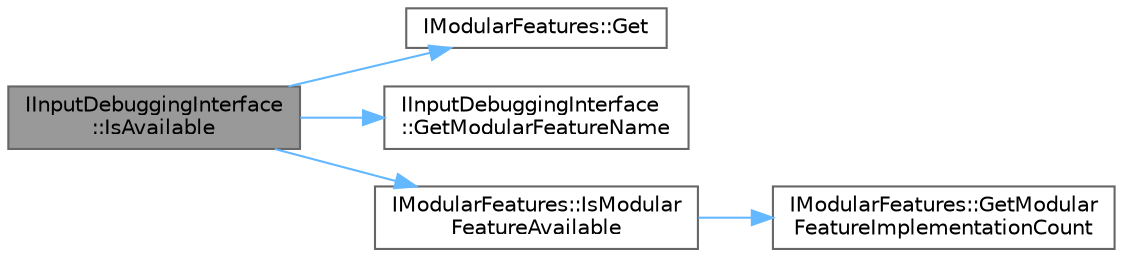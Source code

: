 digraph "IInputDebuggingInterface::IsAvailable"
{
 // INTERACTIVE_SVG=YES
 // LATEX_PDF_SIZE
  bgcolor="transparent";
  edge [fontname=Helvetica,fontsize=10,labelfontname=Helvetica,labelfontsize=10];
  node [fontname=Helvetica,fontsize=10,shape=box,height=0.2,width=0.4];
  rankdir="LR";
  Node1 [id="Node000001",label="IInputDebuggingInterface\l::IsAvailable",height=0.2,width=0.4,color="gray40", fillcolor="grey60", style="filled", fontcolor="black",tooltip=" "];
  Node1 -> Node2 [id="edge1_Node000001_Node000002",color="steelblue1",style="solid",tooltip=" "];
  Node2 [id="Node000002",label="IModularFeatures::Get",height=0.2,width=0.4,color="grey40", fillcolor="white", style="filled",URL="$db/d7d/classIModularFeatures.html#a5ac99f0aa9c332edf17c12d74ec495f8",tooltip="Static: Access singleton instance."];
  Node1 -> Node3 [id="edge2_Node000001_Node000003",color="steelblue1",style="solid",tooltip=" "];
  Node3 [id="Node000003",label="IInputDebuggingInterface\l::GetModularFeatureName",height=0.2,width=0.4,color="grey40", fillcolor="white", style="filled",URL="$d6/dca/classIInputDebuggingInterface.html#a8b704c23172d40f55d62f85fe8a68d3e",tooltip=" "];
  Node1 -> Node4 [id="edge3_Node000001_Node000004",color="steelblue1",style="solid",tooltip=" "];
  Node4 [id="Node000004",label="IModularFeatures::IsModular\lFeatureAvailable",height=0.2,width=0.4,color="grey40", fillcolor="white", style="filled",URL="$db/d7d/classIModularFeatures.html#a6ede2f3b53e5a9df446251eaa1e2ac60",tooltip="Checks to see if the specified feature is available."];
  Node4 -> Node5 [id="edge4_Node000004_Node000005",color="steelblue1",style="solid",tooltip=" "];
  Node5 [id="Node000005",label="IModularFeatures::GetModular\lFeatureImplementationCount",height=0.2,width=0.4,color="grey40", fillcolor="white", style="filled",URL="$db/d7d/classIModularFeatures.html#ae61dae7d898ee87a3e5abdc269563f44",tooltip="Returns the number of registered implementations of the specified feature type."];
}

